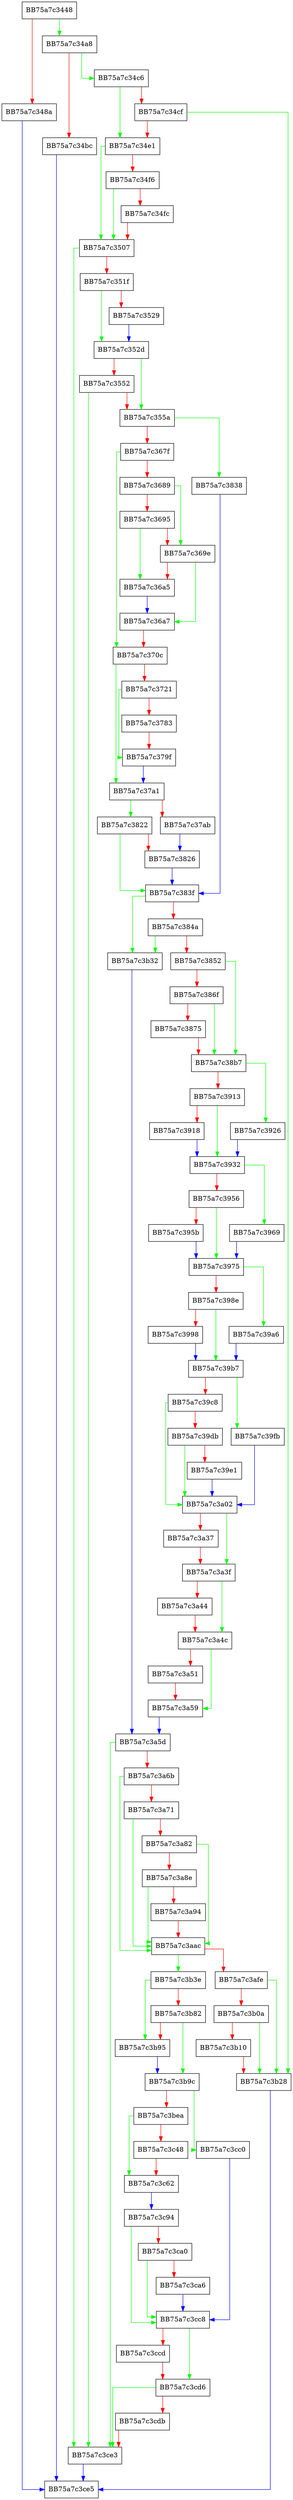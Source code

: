 digraph NotifyHipsEvent {
  node [shape="box"];
  graph [splines=ortho];
  BB75a7c3448 -> BB75a7c34a8 [color="green"];
  BB75a7c3448 -> BB75a7c348a [color="red"];
  BB75a7c348a -> BB75a7c3ce5 [color="blue"];
  BB75a7c34a8 -> BB75a7c34c6 [color="green"];
  BB75a7c34a8 -> BB75a7c34bc [color="red"];
  BB75a7c34bc -> BB75a7c3ce5 [color="blue"];
  BB75a7c34c6 -> BB75a7c34e1 [color="green"];
  BB75a7c34c6 -> BB75a7c34cf [color="red"];
  BB75a7c34cf -> BB75a7c3b28 [color="green"];
  BB75a7c34cf -> BB75a7c34e1 [color="red"];
  BB75a7c34e1 -> BB75a7c3507 [color="green"];
  BB75a7c34e1 -> BB75a7c34f6 [color="red"];
  BB75a7c34f6 -> BB75a7c3507 [color="green"];
  BB75a7c34f6 -> BB75a7c34fc [color="red"];
  BB75a7c34fc -> BB75a7c3507 [color="red"];
  BB75a7c3507 -> BB75a7c3ce3 [color="green"];
  BB75a7c3507 -> BB75a7c351f [color="red"];
  BB75a7c351f -> BB75a7c352d [color="green"];
  BB75a7c351f -> BB75a7c3529 [color="red"];
  BB75a7c3529 -> BB75a7c352d [color="blue"];
  BB75a7c352d -> BB75a7c355a [color="green"];
  BB75a7c352d -> BB75a7c3552 [color="red"];
  BB75a7c3552 -> BB75a7c3ce3 [color="green"];
  BB75a7c3552 -> BB75a7c355a [color="red"];
  BB75a7c355a -> BB75a7c3838 [color="green"];
  BB75a7c355a -> BB75a7c367f [color="red"];
  BB75a7c367f -> BB75a7c370c [color="green"];
  BB75a7c367f -> BB75a7c3689 [color="red"];
  BB75a7c3689 -> BB75a7c369e [color="green"];
  BB75a7c3689 -> BB75a7c3695 [color="red"];
  BB75a7c3695 -> BB75a7c36a5 [color="green"];
  BB75a7c3695 -> BB75a7c369e [color="red"];
  BB75a7c369e -> BB75a7c36a7 [color="green"];
  BB75a7c369e -> BB75a7c36a5 [color="red"];
  BB75a7c36a5 -> BB75a7c36a7 [color="blue"];
  BB75a7c36a7 -> BB75a7c370c [color="red"];
  BB75a7c370c -> BB75a7c37a1 [color="green"];
  BB75a7c370c -> BB75a7c3721 [color="red"];
  BB75a7c3721 -> BB75a7c379f [color="green"];
  BB75a7c3721 -> BB75a7c3783 [color="red"];
  BB75a7c3783 -> BB75a7c379f [color="red"];
  BB75a7c379f -> BB75a7c37a1 [color="blue"];
  BB75a7c37a1 -> BB75a7c3822 [color="green"];
  BB75a7c37a1 -> BB75a7c37ab [color="red"];
  BB75a7c37ab -> BB75a7c3826 [color="blue"];
  BB75a7c3822 -> BB75a7c383f [color="green"];
  BB75a7c3822 -> BB75a7c3826 [color="red"];
  BB75a7c3826 -> BB75a7c383f [color="blue"];
  BB75a7c3838 -> BB75a7c383f [color="blue"];
  BB75a7c383f -> BB75a7c3b32 [color="green"];
  BB75a7c383f -> BB75a7c384a [color="red"];
  BB75a7c384a -> BB75a7c3b32 [color="green"];
  BB75a7c384a -> BB75a7c3852 [color="red"];
  BB75a7c3852 -> BB75a7c38b7 [color="green"];
  BB75a7c3852 -> BB75a7c386f [color="red"];
  BB75a7c386f -> BB75a7c38b7 [color="green"];
  BB75a7c386f -> BB75a7c3875 [color="red"];
  BB75a7c3875 -> BB75a7c38b7 [color="red"];
  BB75a7c38b7 -> BB75a7c3926 [color="green"];
  BB75a7c38b7 -> BB75a7c3913 [color="red"];
  BB75a7c3913 -> BB75a7c3932 [color="green"];
  BB75a7c3913 -> BB75a7c3918 [color="red"];
  BB75a7c3918 -> BB75a7c3932 [color="blue"];
  BB75a7c3926 -> BB75a7c3932 [color="blue"];
  BB75a7c3932 -> BB75a7c3969 [color="green"];
  BB75a7c3932 -> BB75a7c3956 [color="red"];
  BB75a7c3956 -> BB75a7c3975 [color="green"];
  BB75a7c3956 -> BB75a7c395b [color="red"];
  BB75a7c395b -> BB75a7c3975 [color="blue"];
  BB75a7c3969 -> BB75a7c3975 [color="blue"];
  BB75a7c3975 -> BB75a7c39a6 [color="green"];
  BB75a7c3975 -> BB75a7c398e [color="red"];
  BB75a7c398e -> BB75a7c39b7 [color="green"];
  BB75a7c398e -> BB75a7c3998 [color="red"];
  BB75a7c3998 -> BB75a7c39b7 [color="blue"];
  BB75a7c39a6 -> BB75a7c39b7 [color="blue"];
  BB75a7c39b7 -> BB75a7c39fb [color="green"];
  BB75a7c39b7 -> BB75a7c39c8 [color="red"];
  BB75a7c39c8 -> BB75a7c3a02 [color="green"];
  BB75a7c39c8 -> BB75a7c39db [color="red"];
  BB75a7c39db -> BB75a7c3a02 [color="green"];
  BB75a7c39db -> BB75a7c39e1 [color="red"];
  BB75a7c39e1 -> BB75a7c3a02 [color="blue"];
  BB75a7c39fb -> BB75a7c3a02 [color="blue"];
  BB75a7c3a02 -> BB75a7c3a3f [color="green"];
  BB75a7c3a02 -> BB75a7c3a37 [color="red"];
  BB75a7c3a37 -> BB75a7c3a3f [color="red"];
  BB75a7c3a3f -> BB75a7c3a4c [color="green"];
  BB75a7c3a3f -> BB75a7c3a44 [color="red"];
  BB75a7c3a44 -> BB75a7c3a4c [color="red"];
  BB75a7c3a4c -> BB75a7c3a59 [color="green"];
  BB75a7c3a4c -> BB75a7c3a51 [color="red"];
  BB75a7c3a51 -> BB75a7c3a59 [color="red"];
  BB75a7c3a59 -> BB75a7c3a5d [color="blue"];
  BB75a7c3a5d -> BB75a7c3ce3 [color="green"];
  BB75a7c3a5d -> BB75a7c3a6b [color="red"];
  BB75a7c3a6b -> BB75a7c3aac [color="green"];
  BB75a7c3a6b -> BB75a7c3a71 [color="red"];
  BB75a7c3a71 -> BB75a7c3aac [color="green"];
  BB75a7c3a71 -> BB75a7c3a82 [color="red"];
  BB75a7c3a82 -> BB75a7c3aac [color="green"];
  BB75a7c3a82 -> BB75a7c3a8e [color="red"];
  BB75a7c3a8e -> BB75a7c3aac [color="green"];
  BB75a7c3a8e -> BB75a7c3a94 [color="red"];
  BB75a7c3a94 -> BB75a7c3aac [color="red"];
  BB75a7c3aac -> BB75a7c3b3e [color="green"];
  BB75a7c3aac -> BB75a7c3afe [color="red"];
  BB75a7c3afe -> BB75a7c3b28 [color="green"];
  BB75a7c3afe -> BB75a7c3b0a [color="red"];
  BB75a7c3b0a -> BB75a7c3b28 [color="green"];
  BB75a7c3b0a -> BB75a7c3b10 [color="red"];
  BB75a7c3b10 -> BB75a7c3b28 [color="red"];
  BB75a7c3b28 -> BB75a7c3ce5 [color="blue"];
  BB75a7c3b32 -> BB75a7c3a5d [color="blue"];
  BB75a7c3b3e -> BB75a7c3b95 [color="green"];
  BB75a7c3b3e -> BB75a7c3b82 [color="red"];
  BB75a7c3b82 -> BB75a7c3b9c [color="green"];
  BB75a7c3b82 -> BB75a7c3b95 [color="red"];
  BB75a7c3b95 -> BB75a7c3b9c [color="blue"];
  BB75a7c3b9c -> BB75a7c3cc0 [color="green"];
  BB75a7c3b9c -> BB75a7c3bea [color="red"];
  BB75a7c3bea -> BB75a7c3c62 [color="green"];
  BB75a7c3bea -> BB75a7c3c48 [color="red"];
  BB75a7c3c48 -> BB75a7c3c62 [color="red"];
  BB75a7c3c62 -> BB75a7c3c94 [color="blue"];
  BB75a7c3c94 -> BB75a7c3cc8 [color="green"];
  BB75a7c3c94 -> BB75a7c3ca0 [color="red"];
  BB75a7c3ca0 -> BB75a7c3cc8 [color="green"];
  BB75a7c3ca0 -> BB75a7c3ca6 [color="red"];
  BB75a7c3ca6 -> BB75a7c3cc8 [color="blue"];
  BB75a7c3cc0 -> BB75a7c3cc8 [color="blue"];
  BB75a7c3cc8 -> BB75a7c3cd6 [color="green"];
  BB75a7c3cc8 -> BB75a7c3ccd [color="red"];
  BB75a7c3ccd -> BB75a7c3cd6 [color="red"];
  BB75a7c3cd6 -> BB75a7c3ce3 [color="green"];
  BB75a7c3cd6 -> BB75a7c3cdb [color="red"];
  BB75a7c3cdb -> BB75a7c3ce3 [color="red"];
  BB75a7c3ce3 -> BB75a7c3ce5 [color="blue"];
}